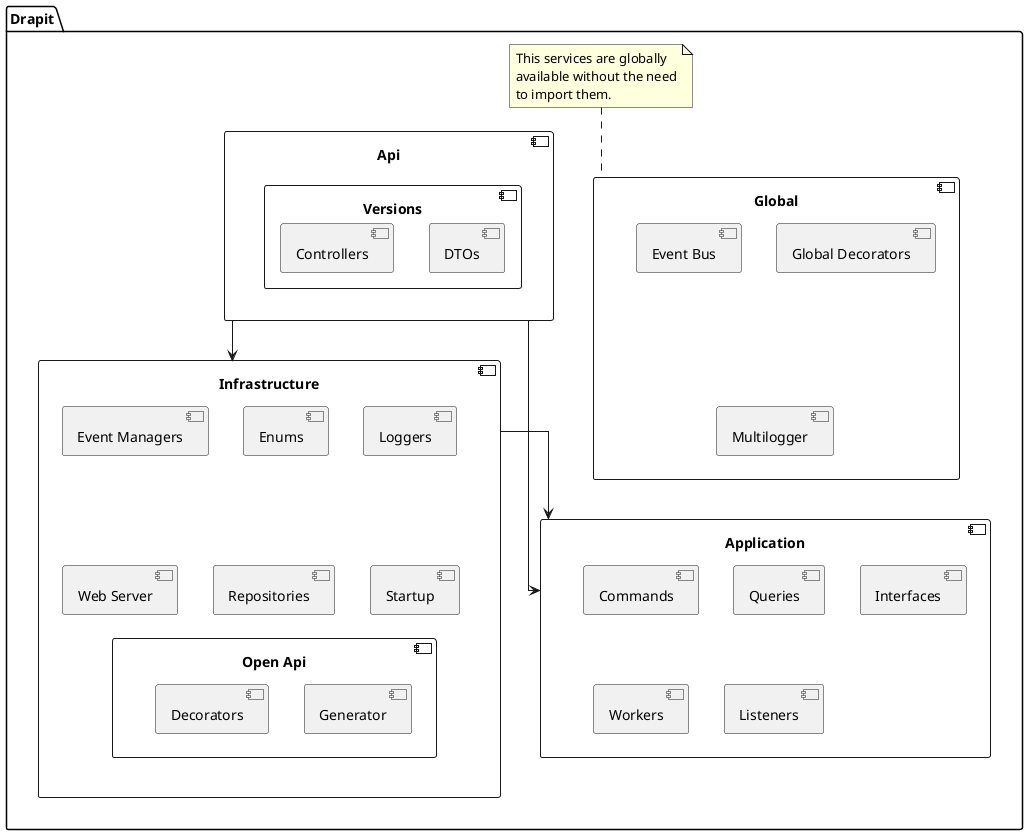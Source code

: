 @startuml
skinparam linetype ortho

top to bottom direction

package "Drapit" {
  component Api {
    component Versions {
      [DTOs]
      [Controllers]
    }
  }

  component Global as G {
    [Global Decorators]
    [Event Bus]
    [Multilogger]
  }


  component Infrastructure {
    [Enums]
    [Event Managers] as EM
    [Loggers]
    [Repositories]
    [Web Server] as WS

    component "Open Api" as OA {
      [Generator]
      [Decorators]
    }
    [Startup]


    WS -[hidden]d-> OA
    WS -[hidden]up-> EM
  }

  component Application {
    [Commands]
    [Queries]
    [Enums]
    [Interfaces]
    [Workers]
    [Listeners]
  }

  note top of G: This services are globally\navailable without the need\nto import them.

  Api --> Application
  Api --> Infrastructure
  Infrastructure --> Application
}

@enduml
